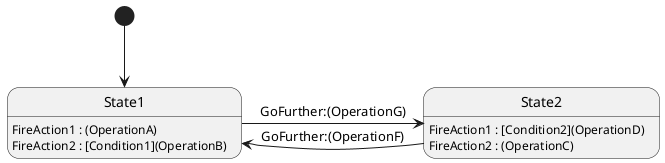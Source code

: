 @startuml
[*] --> State1
State1 -> State2 : GoFurther:(OperationG)
State2 -> State1 : GoFurther:(OperationF)

State1 : FireAction1 : (OperationA)
State1 : FireAction2 : [Condition1](OperationB)
State2 : FireAction1 : [Condition2](OperationD)
State2 : FireAction2 : (OperationC)
@enduml